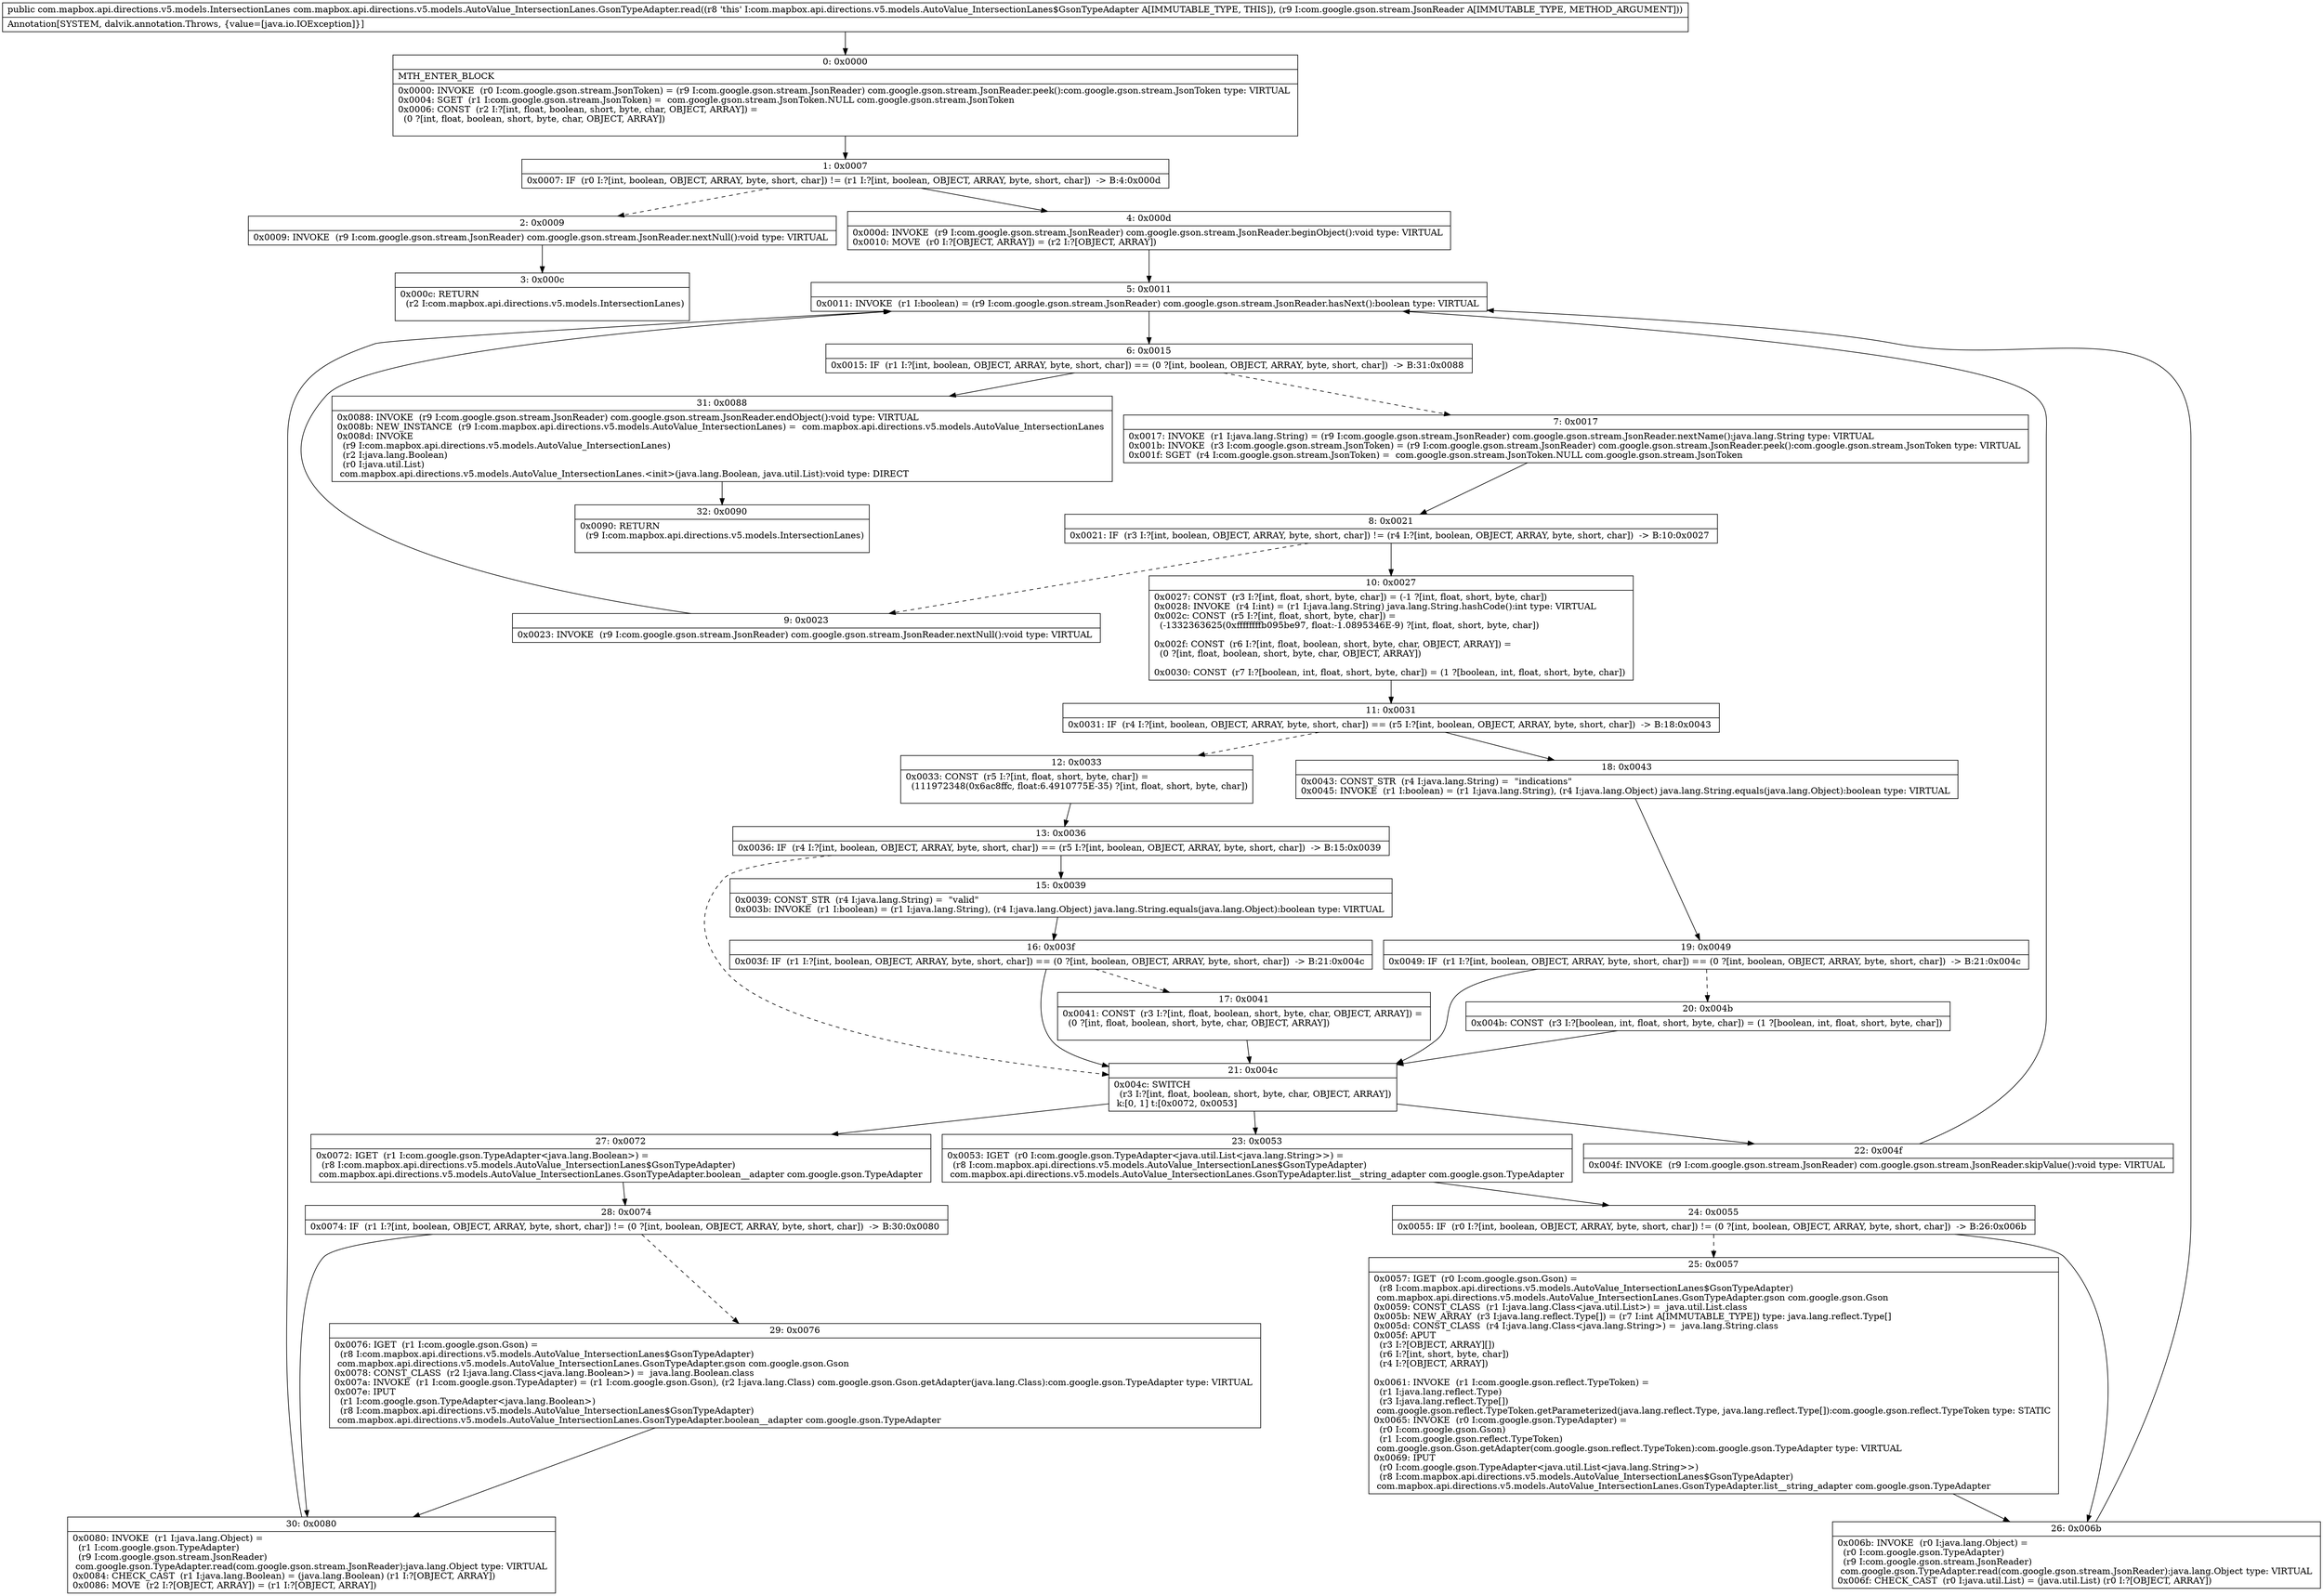 digraph "CFG forcom.mapbox.api.directions.v5.models.AutoValue_IntersectionLanes.GsonTypeAdapter.read(Lcom\/google\/gson\/stream\/JsonReader;)Lcom\/mapbox\/api\/directions\/v5\/models\/IntersectionLanes;" {
Node_0 [shape=record,label="{0\:\ 0x0000|MTH_ENTER_BLOCK\l|0x0000: INVOKE  (r0 I:com.google.gson.stream.JsonToken) = (r9 I:com.google.gson.stream.JsonReader) com.google.gson.stream.JsonReader.peek():com.google.gson.stream.JsonToken type: VIRTUAL \l0x0004: SGET  (r1 I:com.google.gson.stream.JsonToken) =  com.google.gson.stream.JsonToken.NULL com.google.gson.stream.JsonToken \l0x0006: CONST  (r2 I:?[int, float, boolean, short, byte, char, OBJECT, ARRAY]) = \l  (0 ?[int, float, boolean, short, byte, char, OBJECT, ARRAY])\l \l}"];
Node_1 [shape=record,label="{1\:\ 0x0007|0x0007: IF  (r0 I:?[int, boolean, OBJECT, ARRAY, byte, short, char]) != (r1 I:?[int, boolean, OBJECT, ARRAY, byte, short, char])  \-\> B:4:0x000d \l}"];
Node_2 [shape=record,label="{2\:\ 0x0009|0x0009: INVOKE  (r9 I:com.google.gson.stream.JsonReader) com.google.gson.stream.JsonReader.nextNull():void type: VIRTUAL \l}"];
Node_3 [shape=record,label="{3\:\ 0x000c|0x000c: RETURN  \l  (r2 I:com.mapbox.api.directions.v5.models.IntersectionLanes)\l \l}"];
Node_4 [shape=record,label="{4\:\ 0x000d|0x000d: INVOKE  (r9 I:com.google.gson.stream.JsonReader) com.google.gson.stream.JsonReader.beginObject():void type: VIRTUAL \l0x0010: MOVE  (r0 I:?[OBJECT, ARRAY]) = (r2 I:?[OBJECT, ARRAY]) \l}"];
Node_5 [shape=record,label="{5\:\ 0x0011|0x0011: INVOKE  (r1 I:boolean) = (r9 I:com.google.gson.stream.JsonReader) com.google.gson.stream.JsonReader.hasNext():boolean type: VIRTUAL \l}"];
Node_6 [shape=record,label="{6\:\ 0x0015|0x0015: IF  (r1 I:?[int, boolean, OBJECT, ARRAY, byte, short, char]) == (0 ?[int, boolean, OBJECT, ARRAY, byte, short, char])  \-\> B:31:0x0088 \l}"];
Node_7 [shape=record,label="{7\:\ 0x0017|0x0017: INVOKE  (r1 I:java.lang.String) = (r9 I:com.google.gson.stream.JsonReader) com.google.gson.stream.JsonReader.nextName():java.lang.String type: VIRTUAL \l0x001b: INVOKE  (r3 I:com.google.gson.stream.JsonToken) = (r9 I:com.google.gson.stream.JsonReader) com.google.gson.stream.JsonReader.peek():com.google.gson.stream.JsonToken type: VIRTUAL \l0x001f: SGET  (r4 I:com.google.gson.stream.JsonToken) =  com.google.gson.stream.JsonToken.NULL com.google.gson.stream.JsonToken \l}"];
Node_8 [shape=record,label="{8\:\ 0x0021|0x0021: IF  (r3 I:?[int, boolean, OBJECT, ARRAY, byte, short, char]) != (r4 I:?[int, boolean, OBJECT, ARRAY, byte, short, char])  \-\> B:10:0x0027 \l}"];
Node_9 [shape=record,label="{9\:\ 0x0023|0x0023: INVOKE  (r9 I:com.google.gson.stream.JsonReader) com.google.gson.stream.JsonReader.nextNull():void type: VIRTUAL \l}"];
Node_10 [shape=record,label="{10\:\ 0x0027|0x0027: CONST  (r3 I:?[int, float, short, byte, char]) = (\-1 ?[int, float, short, byte, char]) \l0x0028: INVOKE  (r4 I:int) = (r1 I:java.lang.String) java.lang.String.hashCode():int type: VIRTUAL \l0x002c: CONST  (r5 I:?[int, float, short, byte, char]) = \l  (\-1332363625(0xffffffffb095be97, float:\-1.0895346E\-9) ?[int, float, short, byte, char])\l \l0x002f: CONST  (r6 I:?[int, float, boolean, short, byte, char, OBJECT, ARRAY]) = \l  (0 ?[int, float, boolean, short, byte, char, OBJECT, ARRAY])\l \l0x0030: CONST  (r7 I:?[boolean, int, float, short, byte, char]) = (1 ?[boolean, int, float, short, byte, char]) \l}"];
Node_11 [shape=record,label="{11\:\ 0x0031|0x0031: IF  (r4 I:?[int, boolean, OBJECT, ARRAY, byte, short, char]) == (r5 I:?[int, boolean, OBJECT, ARRAY, byte, short, char])  \-\> B:18:0x0043 \l}"];
Node_12 [shape=record,label="{12\:\ 0x0033|0x0033: CONST  (r5 I:?[int, float, short, byte, char]) = \l  (111972348(0x6ac8ffc, float:6.4910775E\-35) ?[int, float, short, byte, char])\l \l}"];
Node_13 [shape=record,label="{13\:\ 0x0036|0x0036: IF  (r4 I:?[int, boolean, OBJECT, ARRAY, byte, short, char]) == (r5 I:?[int, boolean, OBJECT, ARRAY, byte, short, char])  \-\> B:15:0x0039 \l}"];
Node_15 [shape=record,label="{15\:\ 0x0039|0x0039: CONST_STR  (r4 I:java.lang.String) =  \"valid\" \l0x003b: INVOKE  (r1 I:boolean) = (r1 I:java.lang.String), (r4 I:java.lang.Object) java.lang.String.equals(java.lang.Object):boolean type: VIRTUAL \l}"];
Node_16 [shape=record,label="{16\:\ 0x003f|0x003f: IF  (r1 I:?[int, boolean, OBJECT, ARRAY, byte, short, char]) == (0 ?[int, boolean, OBJECT, ARRAY, byte, short, char])  \-\> B:21:0x004c \l}"];
Node_17 [shape=record,label="{17\:\ 0x0041|0x0041: CONST  (r3 I:?[int, float, boolean, short, byte, char, OBJECT, ARRAY]) = \l  (0 ?[int, float, boolean, short, byte, char, OBJECT, ARRAY])\l \l}"];
Node_18 [shape=record,label="{18\:\ 0x0043|0x0043: CONST_STR  (r4 I:java.lang.String) =  \"indications\" \l0x0045: INVOKE  (r1 I:boolean) = (r1 I:java.lang.String), (r4 I:java.lang.Object) java.lang.String.equals(java.lang.Object):boolean type: VIRTUAL \l}"];
Node_19 [shape=record,label="{19\:\ 0x0049|0x0049: IF  (r1 I:?[int, boolean, OBJECT, ARRAY, byte, short, char]) == (0 ?[int, boolean, OBJECT, ARRAY, byte, short, char])  \-\> B:21:0x004c \l}"];
Node_20 [shape=record,label="{20\:\ 0x004b|0x004b: CONST  (r3 I:?[boolean, int, float, short, byte, char]) = (1 ?[boolean, int, float, short, byte, char]) \l}"];
Node_21 [shape=record,label="{21\:\ 0x004c|0x004c: SWITCH  \l  (r3 I:?[int, float, boolean, short, byte, char, OBJECT, ARRAY])\l k:[0, 1] t:[0x0072, 0x0053] \l}"];
Node_22 [shape=record,label="{22\:\ 0x004f|0x004f: INVOKE  (r9 I:com.google.gson.stream.JsonReader) com.google.gson.stream.JsonReader.skipValue():void type: VIRTUAL \l}"];
Node_23 [shape=record,label="{23\:\ 0x0053|0x0053: IGET  (r0 I:com.google.gson.TypeAdapter\<java.util.List\<java.lang.String\>\>) = \l  (r8 I:com.mapbox.api.directions.v5.models.AutoValue_IntersectionLanes$GsonTypeAdapter)\l com.mapbox.api.directions.v5.models.AutoValue_IntersectionLanes.GsonTypeAdapter.list__string_adapter com.google.gson.TypeAdapter \l}"];
Node_24 [shape=record,label="{24\:\ 0x0055|0x0055: IF  (r0 I:?[int, boolean, OBJECT, ARRAY, byte, short, char]) != (0 ?[int, boolean, OBJECT, ARRAY, byte, short, char])  \-\> B:26:0x006b \l}"];
Node_25 [shape=record,label="{25\:\ 0x0057|0x0057: IGET  (r0 I:com.google.gson.Gson) = \l  (r8 I:com.mapbox.api.directions.v5.models.AutoValue_IntersectionLanes$GsonTypeAdapter)\l com.mapbox.api.directions.v5.models.AutoValue_IntersectionLanes.GsonTypeAdapter.gson com.google.gson.Gson \l0x0059: CONST_CLASS  (r1 I:java.lang.Class\<java.util.List\>) =  java.util.List.class \l0x005b: NEW_ARRAY  (r3 I:java.lang.reflect.Type[]) = (r7 I:int A[IMMUTABLE_TYPE]) type: java.lang.reflect.Type[] \l0x005d: CONST_CLASS  (r4 I:java.lang.Class\<java.lang.String\>) =  java.lang.String.class \l0x005f: APUT  \l  (r3 I:?[OBJECT, ARRAY][])\l  (r6 I:?[int, short, byte, char])\l  (r4 I:?[OBJECT, ARRAY])\l \l0x0061: INVOKE  (r1 I:com.google.gson.reflect.TypeToken) = \l  (r1 I:java.lang.reflect.Type)\l  (r3 I:java.lang.reflect.Type[])\l com.google.gson.reflect.TypeToken.getParameterized(java.lang.reflect.Type, java.lang.reflect.Type[]):com.google.gson.reflect.TypeToken type: STATIC \l0x0065: INVOKE  (r0 I:com.google.gson.TypeAdapter) = \l  (r0 I:com.google.gson.Gson)\l  (r1 I:com.google.gson.reflect.TypeToken)\l com.google.gson.Gson.getAdapter(com.google.gson.reflect.TypeToken):com.google.gson.TypeAdapter type: VIRTUAL \l0x0069: IPUT  \l  (r0 I:com.google.gson.TypeAdapter\<java.util.List\<java.lang.String\>\>)\l  (r8 I:com.mapbox.api.directions.v5.models.AutoValue_IntersectionLanes$GsonTypeAdapter)\l com.mapbox.api.directions.v5.models.AutoValue_IntersectionLanes.GsonTypeAdapter.list__string_adapter com.google.gson.TypeAdapter \l}"];
Node_26 [shape=record,label="{26\:\ 0x006b|0x006b: INVOKE  (r0 I:java.lang.Object) = \l  (r0 I:com.google.gson.TypeAdapter)\l  (r9 I:com.google.gson.stream.JsonReader)\l com.google.gson.TypeAdapter.read(com.google.gson.stream.JsonReader):java.lang.Object type: VIRTUAL \l0x006f: CHECK_CAST  (r0 I:java.util.List) = (java.util.List) (r0 I:?[OBJECT, ARRAY]) \l}"];
Node_27 [shape=record,label="{27\:\ 0x0072|0x0072: IGET  (r1 I:com.google.gson.TypeAdapter\<java.lang.Boolean\>) = \l  (r8 I:com.mapbox.api.directions.v5.models.AutoValue_IntersectionLanes$GsonTypeAdapter)\l com.mapbox.api.directions.v5.models.AutoValue_IntersectionLanes.GsonTypeAdapter.boolean__adapter com.google.gson.TypeAdapter \l}"];
Node_28 [shape=record,label="{28\:\ 0x0074|0x0074: IF  (r1 I:?[int, boolean, OBJECT, ARRAY, byte, short, char]) != (0 ?[int, boolean, OBJECT, ARRAY, byte, short, char])  \-\> B:30:0x0080 \l}"];
Node_29 [shape=record,label="{29\:\ 0x0076|0x0076: IGET  (r1 I:com.google.gson.Gson) = \l  (r8 I:com.mapbox.api.directions.v5.models.AutoValue_IntersectionLanes$GsonTypeAdapter)\l com.mapbox.api.directions.v5.models.AutoValue_IntersectionLanes.GsonTypeAdapter.gson com.google.gson.Gson \l0x0078: CONST_CLASS  (r2 I:java.lang.Class\<java.lang.Boolean\>) =  java.lang.Boolean.class \l0x007a: INVOKE  (r1 I:com.google.gson.TypeAdapter) = (r1 I:com.google.gson.Gson), (r2 I:java.lang.Class) com.google.gson.Gson.getAdapter(java.lang.Class):com.google.gson.TypeAdapter type: VIRTUAL \l0x007e: IPUT  \l  (r1 I:com.google.gson.TypeAdapter\<java.lang.Boolean\>)\l  (r8 I:com.mapbox.api.directions.v5.models.AutoValue_IntersectionLanes$GsonTypeAdapter)\l com.mapbox.api.directions.v5.models.AutoValue_IntersectionLanes.GsonTypeAdapter.boolean__adapter com.google.gson.TypeAdapter \l}"];
Node_30 [shape=record,label="{30\:\ 0x0080|0x0080: INVOKE  (r1 I:java.lang.Object) = \l  (r1 I:com.google.gson.TypeAdapter)\l  (r9 I:com.google.gson.stream.JsonReader)\l com.google.gson.TypeAdapter.read(com.google.gson.stream.JsonReader):java.lang.Object type: VIRTUAL \l0x0084: CHECK_CAST  (r1 I:java.lang.Boolean) = (java.lang.Boolean) (r1 I:?[OBJECT, ARRAY]) \l0x0086: MOVE  (r2 I:?[OBJECT, ARRAY]) = (r1 I:?[OBJECT, ARRAY]) \l}"];
Node_31 [shape=record,label="{31\:\ 0x0088|0x0088: INVOKE  (r9 I:com.google.gson.stream.JsonReader) com.google.gson.stream.JsonReader.endObject():void type: VIRTUAL \l0x008b: NEW_INSTANCE  (r9 I:com.mapbox.api.directions.v5.models.AutoValue_IntersectionLanes) =  com.mapbox.api.directions.v5.models.AutoValue_IntersectionLanes \l0x008d: INVOKE  \l  (r9 I:com.mapbox.api.directions.v5.models.AutoValue_IntersectionLanes)\l  (r2 I:java.lang.Boolean)\l  (r0 I:java.util.List)\l com.mapbox.api.directions.v5.models.AutoValue_IntersectionLanes.\<init\>(java.lang.Boolean, java.util.List):void type: DIRECT \l}"];
Node_32 [shape=record,label="{32\:\ 0x0090|0x0090: RETURN  \l  (r9 I:com.mapbox.api.directions.v5.models.IntersectionLanes)\l \l}"];
MethodNode[shape=record,label="{public com.mapbox.api.directions.v5.models.IntersectionLanes com.mapbox.api.directions.v5.models.AutoValue_IntersectionLanes.GsonTypeAdapter.read((r8 'this' I:com.mapbox.api.directions.v5.models.AutoValue_IntersectionLanes$GsonTypeAdapter A[IMMUTABLE_TYPE, THIS]), (r9 I:com.google.gson.stream.JsonReader A[IMMUTABLE_TYPE, METHOD_ARGUMENT]))  | Annotation[SYSTEM, dalvik.annotation.Throws, \{value=[java.io.IOException]\}]\l}"];
MethodNode -> Node_0;
Node_0 -> Node_1;
Node_1 -> Node_2[style=dashed];
Node_1 -> Node_4;
Node_2 -> Node_3;
Node_4 -> Node_5;
Node_5 -> Node_6;
Node_6 -> Node_7[style=dashed];
Node_6 -> Node_31;
Node_7 -> Node_8;
Node_8 -> Node_9[style=dashed];
Node_8 -> Node_10;
Node_9 -> Node_5;
Node_10 -> Node_11;
Node_11 -> Node_12[style=dashed];
Node_11 -> Node_18;
Node_12 -> Node_13;
Node_13 -> Node_15;
Node_13 -> Node_21[style=dashed];
Node_15 -> Node_16;
Node_16 -> Node_17[style=dashed];
Node_16 -> Node_21;
Node_17 -> Node_21;
Node_18 -> Node_19;
Node_19 -> Node_20[style=dashed];
Node_19 -> Node_21;
Node_20 -> Node_21;
Node_21 -> Node_22;
Node_21 -> Node_23;
Node_21 -> Node_27;
Node_22 -> Node_5;
Node_23 -> Node_24;
Node_24 -> Node_25[style=dashed];
Node_24 -> Node_26;
Node_25 -> Node_26;
Node_26 -> Node_5;
Node_27 -> Node_28;
Node_28 -> Node_29[style=dashed];
Node_28 -> Node_30;
Node_29 -> Node_30;
Node_30 -> Node_5;
Node_31 -> Node_32;
}


